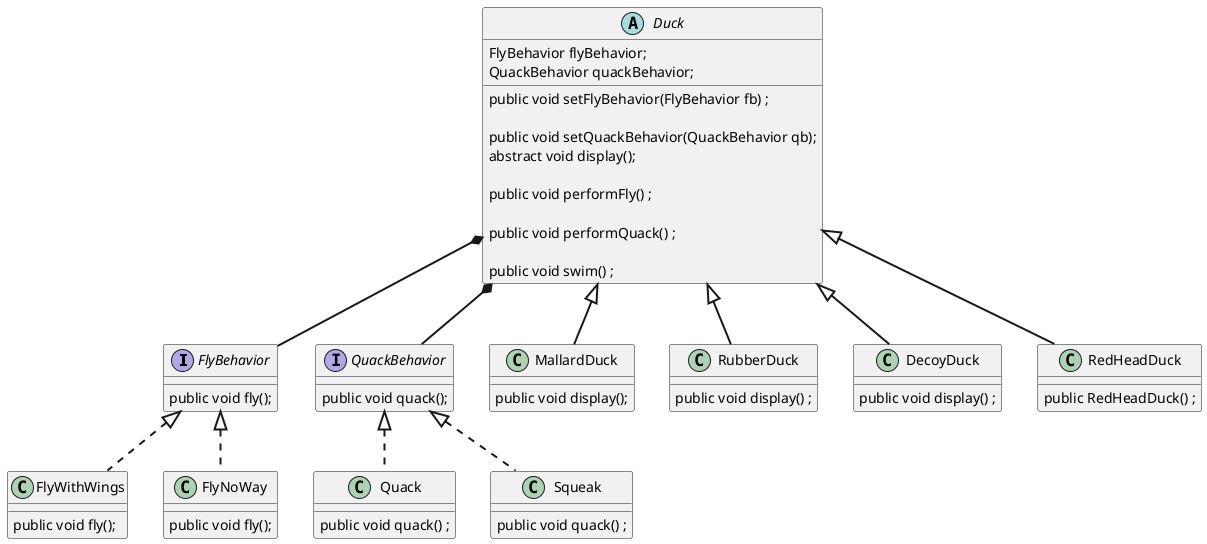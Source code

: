 @startuml StrategyPattern


skinparam BoxPadding 20
skinparam sequenceArrowThickness 2
skinparam SequenceGroupBodyBackgroundColor transparent

interface FlyBehavior {
	public void fly();
}

class FlyWithWings implements FlyBehavior {
    public void fly();
}

class FlyNoWay implements FlyBehavior {
	public void fly();
}


interface QuackBehavior {
	public void quack();
}

class Quack implements QuackBehavior {
	public void quack() ;
}

class Squeak implements QuackBehavior {
	public void quack() ;
}

Duck *-- FlyBehavior
Duck *-- QuackBehavior

abstract class Duck {

	FlyBehavior flyBehavior;
	QuackBehavior quackBehavior;

	public void setFlyBehavior(FlyBehavior fb) ;

	public void setQuackBehavior(QuackBehavior qb);
	abstract void display();

	public void performFly() ;

	public void performQuack() ;

	public void swim() ;
}

class MallardDuck extends Duck {

	public void display();
}

class RubberDuck extends Duck {
	public void display() ;
}

class DecoyDuck extends Duck {
	
	public void display() ;
}


class RedHeadDuck extends Duck {
 
	public RedHeadDuck() ;

}
@enduml


